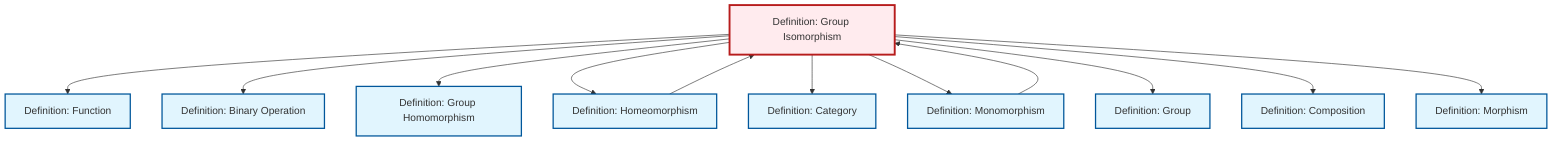 graph TD
    classDef definition fill:#e1f5fe,stroke:#01579b,stroke-width:2px
    classDef theorem fill:#f3e5f5,stroke:#4a148c,stroke-width:2px
    classDef axiom fill:#fff3e0,stroke:#e65100,stroke-width:2px
    classDef example fill:#e8f5e9,stroke:#1b5e20,stroke-width:2px
    classDef current fill:#ffebee,stroke:#b71c1c,stroke-width:3px
    def-category["Definition: Category"]:::definition
    def-homomorphism["Definition: Group Homomorphism"]:::definition
    def-function["Definition: Function"]:::definition
    def-isomorphism["Definition: Group Isomorphism"]:::definition
    def-morphism["Definition: Morphism"]:::definition
    def-homeomorphism["Definition: Homeomorphism"]:::definition
    def-monomorphism["Definition: Monomorphism"]:::definition
    def-composition["Definition: Composition"]:::definition
    def-group["Definition: Group"]:::definition
    def-binary-operation["Definition: Binary Operation"]:::definition
    def-isomorphism --> def-function
    def-isomorphism --> def-binary-operation
    def-isomorphism --> def-homomorphism
    def-homeomorphism --> def-isomorphism
    def-isomorphism --> def-homeomorphism
    def-isomorphism --> def-category
    def-isomorphism --> def-monomorphism
    def-isomorphism --> def-group
    def-isomorphism --> def-composition
    def-monomorphism --> def-isomorphism
    def-isomorphism --> def-morphism
    class def-isomorphism current